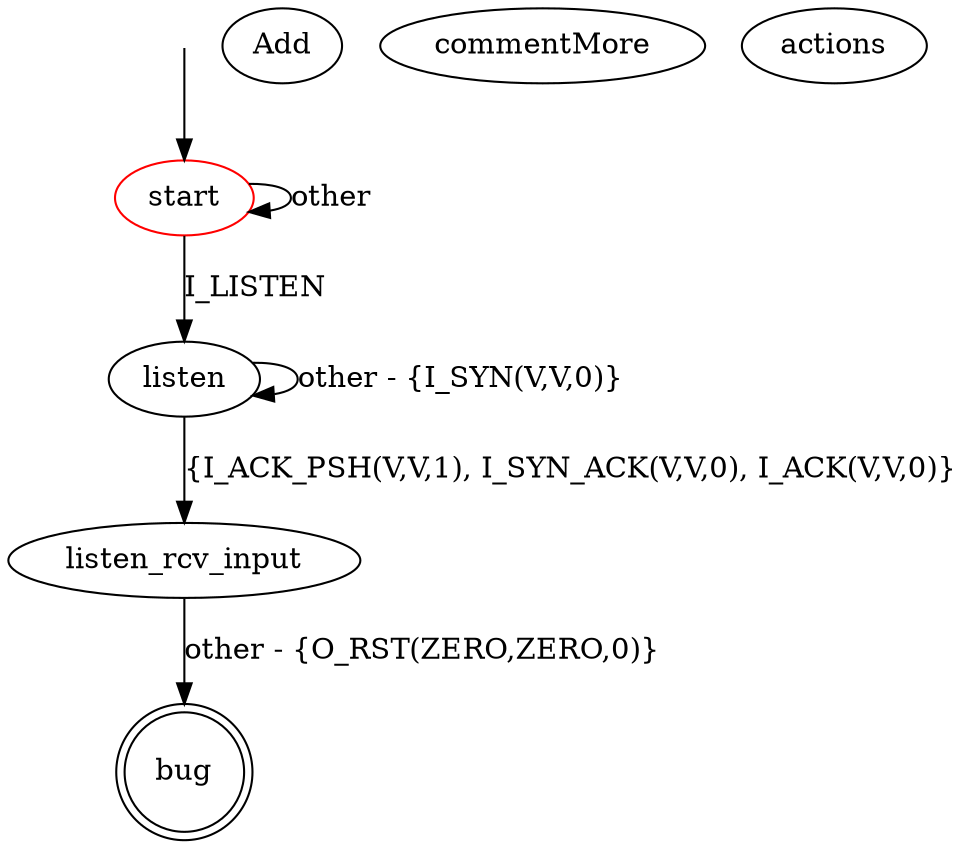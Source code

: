 digraph G {
label=""
start [color="red"]
bug [shape="doublecircle"]

start -> listen[label="I_LISTEN"]
start -> start [label="other"]
listen -> listen [label="other - {I_SYN(V,V,0)}"]
listen -> listen_rcv_input [label="{I_ACK_PSH(V,V,1), I_SYN_ACK(V,V,0), I_ACK(V,V,0)}"]
listen_rcv_input -> bug [label="other - {O_RST(ZERO,ZERO,0)}"]Add commentMore actions

__start0 [label="" shape="none" width="0" height="0"];
__start0 -> start;
}